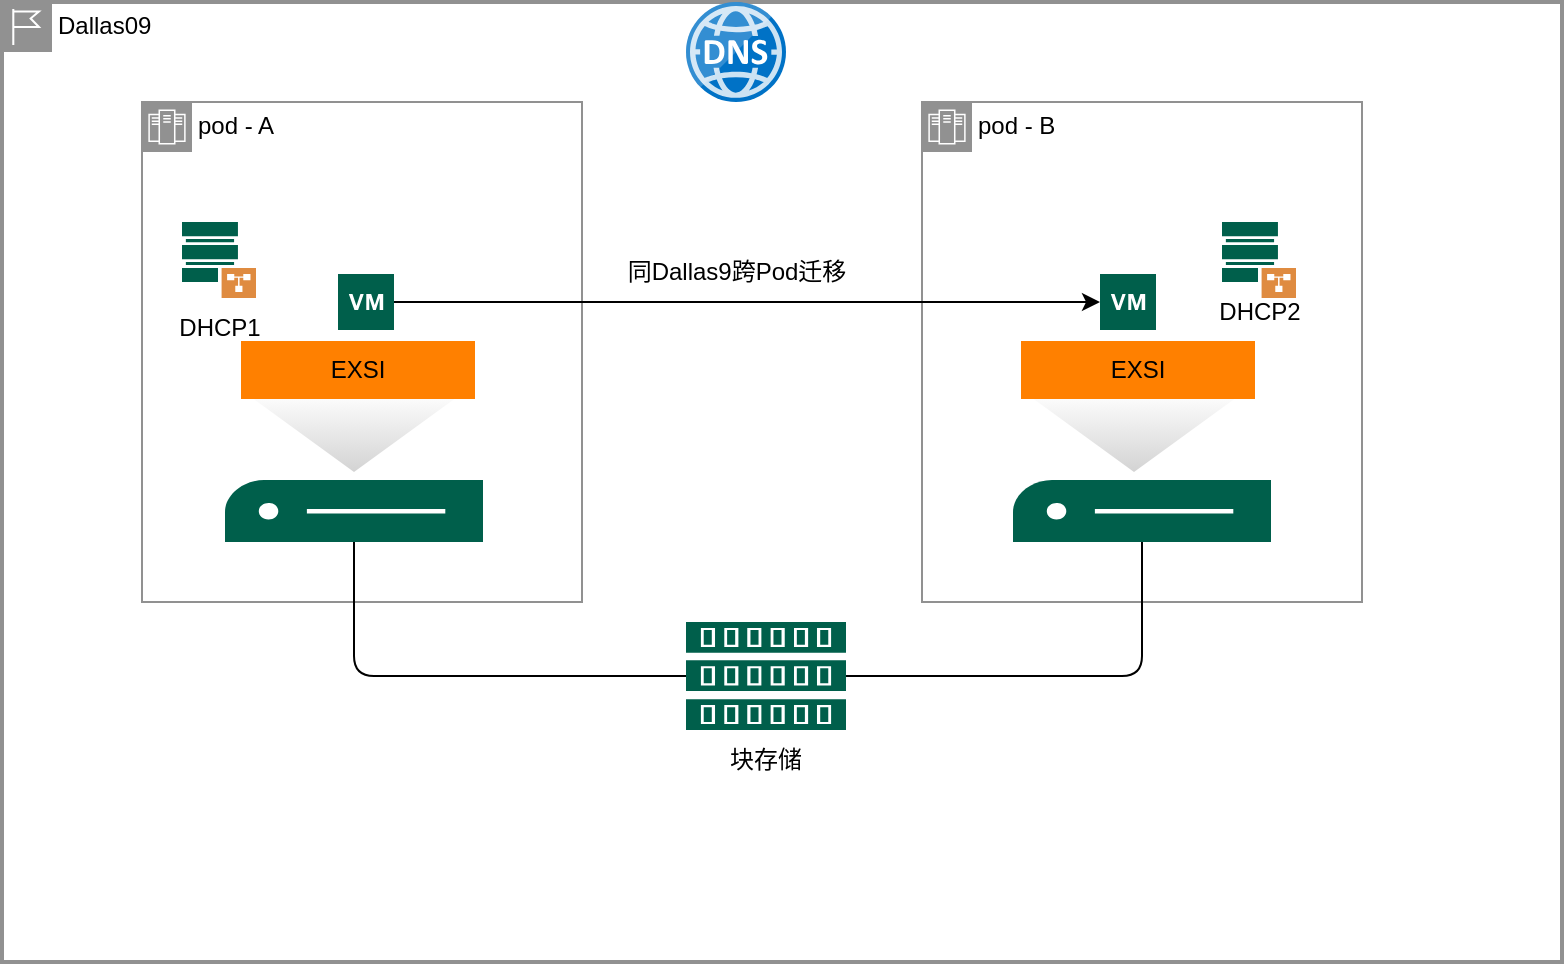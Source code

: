 <mxfile>
    <diagram id="8qu_Wv40ii5HgeLjwZKw" name="Page-1">
        <mxGraphModel dx="2050" dy="860" grid="1" gridSize="10" guides="1" tooltips="1" connect="1" arrows="1" fold="1" page="1" pageScale="1" pageWidth="850" pageHeight="1100" background="#FFFFFF" math="0" shadow="0">
            <root>
                <mxCell id="0"/>
                <mxCell id="1" parent="0"/>
                <mxCell id="36" value="&lt;font color=&quot;#000000&quot;&gt;Dallas09&lt;/font&gt;" style="shape=mxgraph.ibm.box;prType=region;fontStyle=0;verticalAlign=top;align=left;spacingLeft=32;spacingTop=4;fillColor=none;rounded=0;whiteSpace=wrap;html=1;strokeColor=#919191;strokeWidth=2;dashed=0;container=1;spacing=-4;collapsible=0;expand=0;recursiveResize=0;" vertex="1" parent="1">
                    <mxGeometry x="-170" y="170" width="780" height="480" as="geometry"/>
                </mxCell>
                <mxCell id="29" value="&lt;font color=&quot;#000000&quot;&gt;pod - B&lt;/font&gt;" style="shape=mxgraph.ibm.box;prType=zone;fontStyle=0;verticalAlign=top;align=left;spacingLeft=32;spacingTop=4;fillColor=none;rounded=0;whiteSpace=wrap;html=1;strokeColor=#919191;strokeWidth=1;dashed=0;container=1;spacing=-4;collapsible=0;expand=0;recursiveResize=0;" vertex="1" parent="36">
                    <mxGeometry x="460" y="50" width="220" height="250" as="geometry"/>
                </mxCell>
                <mxCell id="31" value="" style="triangle;whiteSpace=wrap;html=1;gradientColor=#D3D3D3;strokeColor=none;gradientDirection=east;rotation=90;" vertex="1" parent="29">
                    <mxGeometry x="86" y="110" width="40" height="110" as="geometry"/>
                </mxCell>
                <mxCell id="32" value="EXSI" style="rounded=0;whiteSpace=wrap;html=1;fillColor=#FF8000;strokeColor=#FF8000;" vertex="1" parent="29">
                    <mxGeometry x="50" y="120" width="116" height="28" as="geometry"/>
                </mxCell>
                <mxCell id="33" value="" style="sketch=0;pointerEvents=1;shadow=0;dashed=0;html=1;strokeColor=none;fillColor=#005F4B;labelPosition=center;verticalLabelPosition=bottom;verticalAlign=top;align=center;outlineConnect=0;shape=mxgraph.veeam2.virtual_machine;" vertex="1" parent="29">
                    <mxGeometry x="89" y="86" width="28.0" height="28.0" as="geometry"/>
                </mxCell>
                <mxCell id="34" value="" style="sketch=0;pointerEvents=1;shadow=0;dashed=0;html=1;strokeColor=none;fillColor=#005F4B;labelPosition=center;verticalLabelPosition=bottom;verticalAlign=top;align=center;outlineConnect=0;shape=mxgraph.veeam2.1u_server;" vertex="1" parent="29">
                    <mxGeometry x="45.5" y="189" width="129" height="31" as="geometry"/>
                </mxCell>
                <mxCell id="49" value="" style="sketch=0;pointerEvents=1;shadow=0;dashed=0;html=1;strokeColor=none;fillColor=#005F4B;labelPosition=center;verticalLabelPosition=bottom;verticalAlign=top;align=center;outlineConnect=0;shape=mxgraph.veeam2.scale_out_backup_repository;" vertex="1" parent="29">
                    <mxGeometry x="150" y="60" width="37" height="38" as="geometry"/>
                </mxCell>
                <mxCell id="50" value="&lt;font color=&quot;#000000&quot;&gt;DHCP2&lt;/font&gt;" style="text;html=1;strokeColor=none;fillColor=none;align=center;verticalAlign=middle;whiteSpace=wrap;rounded=0;" vertex="1" parent="29">
                    <mxGeometry x="138.5" y="90" width="60" height="30" as="geometry"/>
                </mxCell>
                <mxCell id="2" value="&lt;font color=&quot;#000000&quot;&gt;pod - A&lt;/font&gt;" style="shape=mxgraph.ibm.box;prType=zone;fontStyle=0;verticalAlign=top;align=left;spacingLeft=32;spacingTop=4;fillColor=none;rounded=0;whiteSpace=wrap;html=1;strokeColor=#919191;strokeWidth=1;dashed=0;container=1;spacing=-4;collapsible=0;expand=0;recursiveResize=0;" vertex="1" parent="36">
                    <mxGeometry x="70" y="50" width="220" height="250" as="geometry"/>
                </mxCell>
                <mxCell id="11" value="" style="sketch=0;pointerEvents=1;shadow=0;dashed=0;html=1;strokeColor=none;fillColor=#005F4B;labelPosition=center;verticalLabelPosition=bottom;verticalAlign=top;align=center;outlineConnect=0;shape=mxgraph.veeam2.virtual_machine;" vertex="1" parent="2">
                    <mxGeometry x="98" y="86" width="28.0" height="28.0" as="geometry"/>
                </mxCell>
                <mxCell id="23" value="" style="triangle;whiteSpace=wrap;html=1;gradientColor=#D3D3D3;strokeColor=none;gradientDirection=east;rotation=90;" vertex="1" parent="2">
                    <mxGeometry x="86" y="110" width="40" height="110" as="geometry"/>
                </mxCell>
                <mxCell id="25" value="EXSI" style="rounded=0;whiteSpace=wrap;html=1;fillColor=#FF8000;strokeColor=#FF8000;" vertex="1" parent="2">
                    <mxGeometry x="50" y="120" width="116" height="28" as="geometry"/>
                </mxCell>
                <mxCell id="22" value="" style="sketch=0;pointerEvents=1;shadow=0;dashed=0;html=1;strokeColor=none;fillColor=#005F4B;labelPosition=center;verticalLabelPosition=bottom;verticalAlign=top;align=center;outlineConnect=0;shape=mxgraph.veeam2.1u_server;" vertex="1" parent="2">
                    <mxGeometry x="41.5" y="189" width="129" height="31" as="geometry"/>
                </mxCell>
                <mxCell id="45" value="" style="sketch=0;aspect=fixed;html=1;points=[];align=center;image;fontSize=12;image=img/lib/mscae/DNS.svg;strokeColor=#003300;fillColor=#003300;" vertex="1" parent="36">
                    <mxGeometry x="342" width="50" height="50" as="geometry"/>
                </mxCell>
                <mxCell id="47" value="" style="sketch=0;pointerEvents=1;shadow=0;dashed=0;html=1;strokeColor=none;fillColor=#005F4B;labelPosition=center;verticalLabelPosition=bottom;verticalAlign=top;align=center;outlineConnect=0;shape=mxgraph.veeam2.scale_out_backup_repository;" vertex="1" parent="36">
                    <mxGeometry x="90" y="110" width="37" height="38" as="geometry"/>
                </mxCell>
                <mxCell id="48" value="&lt;font color=&quot;#000000&quot;&gt;DHCP1&lt;/font&gt;" style="text;html=1;strokeColor=none;fillColor=none;align=center;verticalAlign=middle;whiteSpace=wrap;rounded=0;" vertex="1" parent="36">
                    <mxGeometry x="78.5" y="148" width="60" height="30" as="geometry"/>
                </mxCell>
                <mxCell id="16" style="edgeStyle=none;html=1;strokeColor=#000000;" edge="1" parent="36" source="11" target="33">
                    <mxGeometry relative="1" as="geometry">
                        <mxPoint x="454" y="150.95" as="targetPoint"/>
                    </mxGeometry>
                </mxCell>
                <mxCell id="8" value="" style="sketch=0;pointerEvents=1;shadow=0;dashed=0;html=1;strokeColor=none;fillColor=#005F4B;labelPosition=center;verticalLabelPosition=bottom;verticalAlign=top;align=center;outlineConnect=0;shape=mxgraph.veeam2.storage_stack;" vertex="1" parent="36">
                    <mxGeometry x="342" y="310" width="80" height="54" as="geometry"/>
                </mxCell>
                <mxCell id="28" style="edgeStyle=orthogonalEdgeStyle;html=1;endArrow=none;endFill=0;strokeColor=#000000;" edge="1" parent="36" source="8" target="22">
                    <mxGeometry relative="1" as="geometry"/>
                </mxCell>
                <mxCell id="35" style="edgeStyle=orthogonalEdgeStyle;html=1;endArrow=none;endFill=0;strokeColor=#000000;" edge="1" parent="36" source="8" target="34">
                    <mxGeometry relative="1" as="geometry"/>
                </mxCell>
                <mxCell id="18" value="&lt;font color=&quot;#000000&quot;&gt;块存储&lt;/font&gt;" style="text;html=1;strokeColor=none;fillColor=none;align=center;verticalAlign=middle;whiteSpace=wrap;rounded=0;" vertex="1" parent="36">
                    <mxGeometry x="352" y="364" width="60" height="30" as="geometry"/>
                </mxCell>
                <mxCell id="17" value="&lt;font color=&quot;#000000&quot;&gt;同Dallas9跨Pod迁移&lt;/font&gt;" style="text;html=1;strokeColor=none;fillColor=none;align=center;verticalAlign=middle;whiteSpace=wrap;rounded=0;" vertex="1" parent="1">
                    <mxGeometry x="130" y="290" width="135" height="30" as="geometry"/>
                </mxCell>
            </root>
        </mxGraphModel>
    </diagram>
</mxfile>